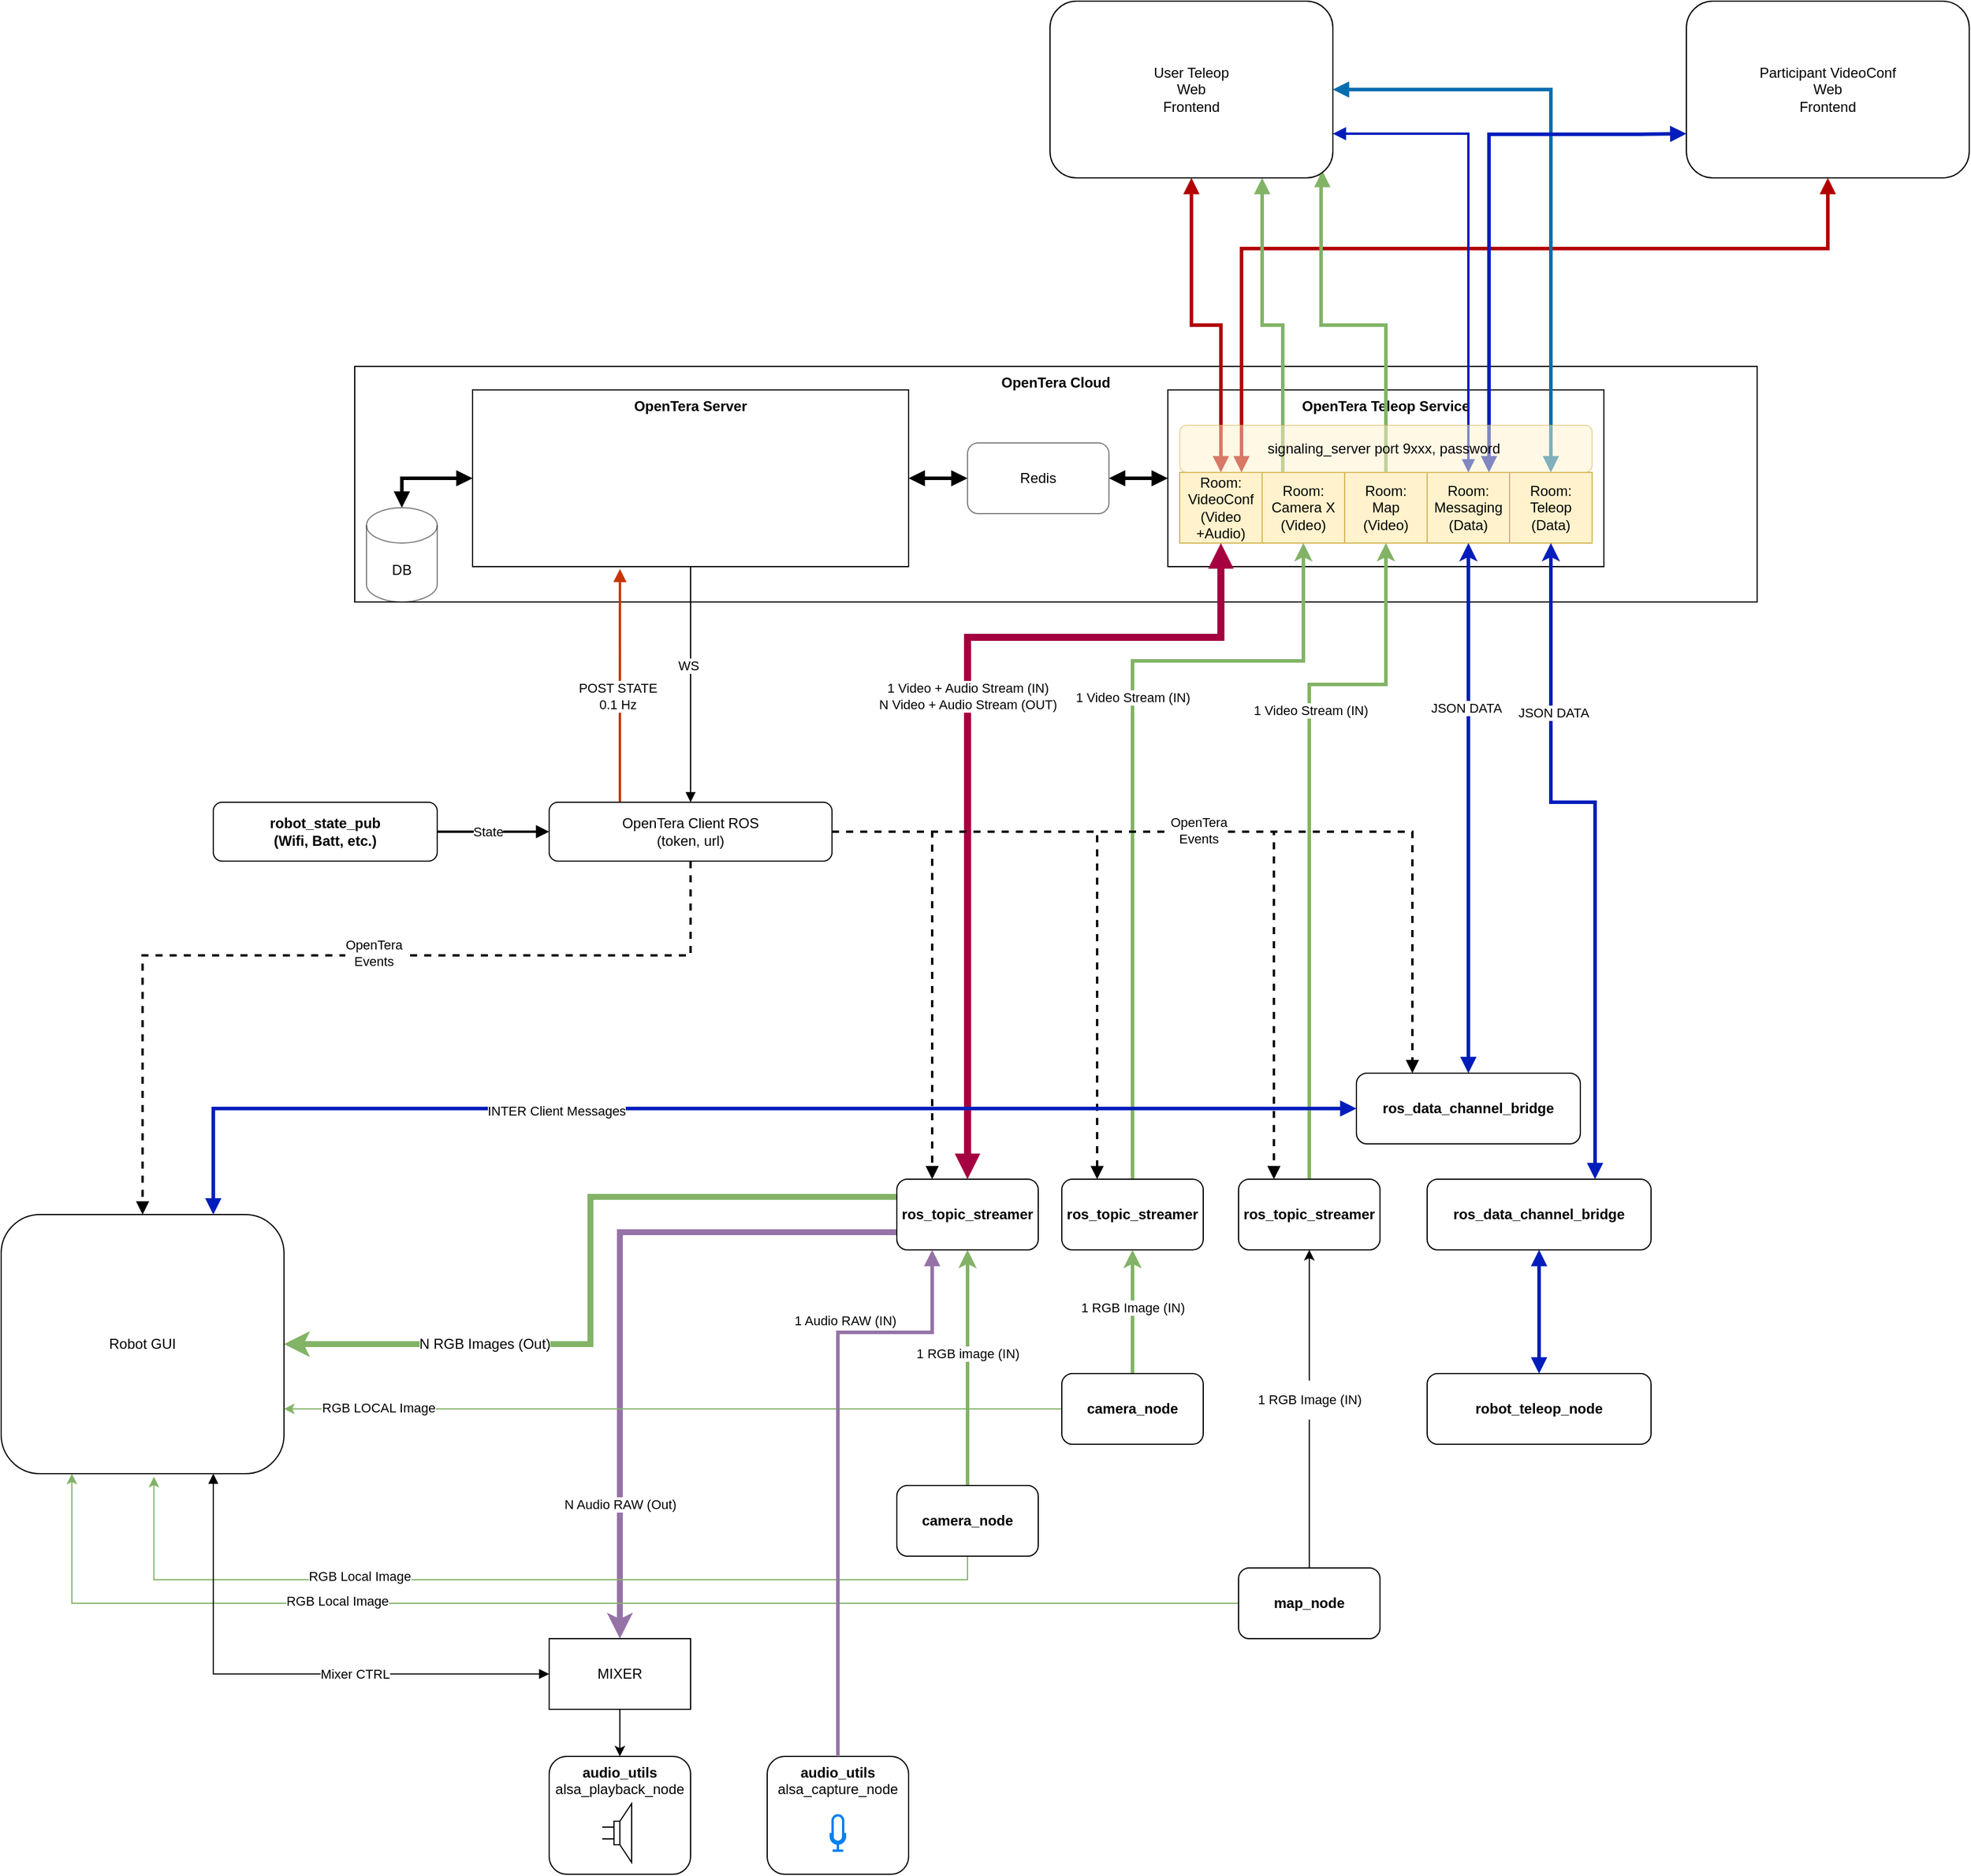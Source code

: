 <mxfile version="14.5.3" type="device"><diagram id="fH0gUpjxd6TEAPhTNsdL" name="Page-1"><mxGraphModel dx="3426" dy="834" grid="1" gridSize="10" guides="1" tooltips="1" connect="1" arrows="1" fold="1" page="1" pageScale="1" pageWidth="2000" pageHeight="2000" math="0" shadow="0"><root><mxCell id="0"/><mxCell id="1" parent="0"/><mxCell id="thm0w7086vGedg6nm-JV-34" value="&lt;b&gt;OpenTera Cloud&lt;/b&gt;" style="rounded=0;whiteSpace=wrap;html=1;labelPosition=center;verticalLabelPosition=middle;align=center;verticalAlign=top;" vertex="1" parent="1"><mxGeometry x="40" y="310" width="1190" height="200" as="geometry"/></mxCell><mxCell id="thm0w7086vGedg6nm-JV-12" value="&lt;b&gt;OpenTera Teleop Service&lt;/b&gt;" style="rounded=0;whiteSpace=wrap;html=1;labelPosition=center;verticalLabelPosition=middle;align=center;verticalAlign=top;" vertex="1" parent="1"><mxGeometry x="730" y="330" width="370" height="150" as="geometry"/></mxCell><mxCell id="thm0w7086vGedg6nm-JV-99" style="edgeStyle=orthogonalEdgeStyle;rounded=0;orthogonalLoop=1;jettySize=auto;html=1;exitX=0.75;exitY=0;exitDx=0;exitDy=0;startArrow=block;startFill=1;endArrow=block;endFill=1;strokeWidth=3;fillColor=#e51400;strokeColor=#B20000;" edge="1" parent="1" source="thm0w7086vGedg6nm-JV-7" target="thm0w7086vGedg6nm-JV-29"><mxGeometry relative="1" as="geometry"><Array as="points"><mxPoint x="793" y="210"/><mxPoint x="1290" y="210"/></Array></mxGeometry></mxCell><mxCell id="thm0w7086vGedg6nm-JV-7" value="Room: VideoConf&lt;br&gt;(Video +Audio)" style="rounded=0;whiteSpace=wrap;html=1;fillColor=#fff2cc;strokeColor=#d6b656;" vertex="1" parent="1"><mxGeometry x="740" y="400" width="70" height="60" as="geometry"/></mxCell><mxCell id="thm0w7086vGedg6nm-JV-93" style="edgeStyle=orthogonalEdgeStyle;rounded=0;orthogonalLoop=1;jettySize=auto;html=1;exitX=0.25;exitY=1;exitDx=0;exitDy=0;entryX=0.75;entryY=1;entryDx=0;entryDy=0;startArrow=none;startFill=0;endArrow=block;endFill=1;strokeWidth=3;fillColor=#d5e8d4;strokeColor=#82b366;" edge="1" parent="1" source="thm0w7086vGedg6nm-JV-4" target="thm0w7086vGedg6nm-JV-30"><mxGeometry relative="1" as="geometry"><Array as="points"><mxPoint x="828" y="275"/><mxPoint x="810" y="275"/></Array></mxGeometry></mxCell><mxCell id="thm0w7086vGedg6nm-JV-8" value="Room: Camera X&lt;br&gt;(Video)" style="rounded=0;whiteSpace=wrap;html=1;fillColor=#fff2cc;strokeColor=#d6b656;" vertex="1" parent="1"><mxGeometry x="810" y="400" width="70" height="60" as="geometry"/></mxCell><mxCell id="thm0w7086vGedg6nm-JV-95" style="edgeStyle=orthogonalEdgeStyle;rounded=0;orthogonalLoop=1;jettySize=auto;html=1;exitX=0.5;exitY=0;exitDx=0;exitDy=0;entryX=0.963;entryY=0.96;entryDx=0;entryDy=0;entryPerimeter=0;startArrow=none;startFill=0;endArrow=block;endFill=1;strokeWidth=3;fillColor=#d5e8d4;strokeColor=#82b366;" edge="1" parent="1" source="thm0w7086vGedg6nm-JV-9" target="thm0w7086vGedg6nm-JV-30"><mxGeometry relative="1" as="geometry"><Array as="points"><mxPoint x="915" y="275"/><mxPoint x="860" y="275"/><mxPoint x="860" y="149"/><mxPoint x="861" y="149"/></Array></mxGeometry></mxCell><mxCell id="thm0w7086vGedg6nm-JV-9" value="Room: &lt;br&gt;Map&lt;br&gt;(Video)" style="rounded=0;whiteSpace=wrap;html=1;fillColor=#fff2cc;strokeColor=#d6b656;" vertex="1" parent="1"><mxGeometry x="880" y="400" width="70" height="60" as="geometry"/></mxCell><mxCell id="thm0w7086vGedg6nm-JV-10" value="Room: &lt;br&gt;Messaging&lt;br&gt;(Data)" style="rounded=0;whiteSpace=wrap;html=1;fillColor=#fff2cc;strokeColor=#d6b656;" vertex="1" parent="1"><mxGeometry x="950" y="400" width="70" height="60" as="geometry"/></mxCell><mxCell id="thm0w7086vGedg6nm-JV-11" value="Room: &lt;br&gt;Teleop&lt;br&gt;(Data)" style="rounded=0;whiteSpace=wrap;html=1;fillColor=#fff2cc;strokeColor=#d6b656;" vertex="1" parent="1"><mxGeometry x="1020" y="400" width="70" height="60" as="geometry"/></mxCell><mxCell id="thm0w7086vGedg6nm-JV-22" style="edgeStyle=orthogonalEdgeStyle;rounded=0;orthogonalLoop=1;jettySize=auto;html=1;entryX=0.5;entryY=1;entryDx=0;entryDy=0;fillColor=#d80073;strokeColor=#A50040;strokeWidth=6;exitX=0.5;exitY=0;exitDx=0;exitDy=0;endArrow=block;endFill=1;startArrow=block;startFill=1;" edge="1" parent="1" source="thm0w7086vGedg6nm-JV-13" target="thm0w7086vGedg6nm-JV-7"><mxGeometry relative="1" as="geometry"><Array as="points"><mxPoint x="560" y="540"/><mxPoint x="775" y="540"/></Array></mxGeometry></mxCell><mxCell id="thm0w7086vGedg6nm-JV-64" value="1 Video + Audio Stream (IN)&lt;br&gt;N Video + Audio Stream (OUT)" style="edgeLabel;html=1;align=center;verticalAlign=middle;resizable=0;points=[];" vertex="1" connectable="0" parent="thm0w7086vGedg6nm-JV-22"><mxGeometry x="-0.481" y="1" relative="1" as="geometry"><mxPoint x="1" y="-214" as="offset"/></mxGeometry></mxCell><mxCell id="thm0w7086vGedg6nm-JV-46" style="edgeStyle=orthogonalEdgeStyle;rounded=0;orthogonalLoop=1;jettySize=auto;html=1;exitX=0;exitY=0.25;exitDx=0;exitDy=0;strokeWidth=5;fillColor=#d5e8d4;strokeColor=#82b366;" edge="1" parent="1" source="thm0w7086vGedg6nm-JV-13" target="thm0w7086vGedg6nm-JV-27"><mxGeometry relative="1" as="geometry"/></mxCell><mxCell id="thm0w7086vGedg6nm-JV-63" value="&lt;font style=&quot;font-size: 12px&quot;&gt;N RGB Images (Out)&lt;/font&gt;" style="edgeLabel;html=1;align=center;verticalAlign=middle;resizable=0;points=[];" vertex="1" connectable="0" parent="thm0w7086vGedg6nm-JV-46"><mxGeometry x="0.473" relative="1" as="geometry"><mxPoint as="offset"/></mxGeometry></mxCell><mxCell id="thm0w7086vGedg6nm-JV-61" style="edgeStyle=orthogonalEdgeStyle;rounded=0;orthogonalLoop=1;jettySize=auto;html=1;entryX=0.5;entryY=0;entryDx=0;entryDy=0;strokeWidth=5;exitX=0;exitY=0.75;exitDx=0;exitDy=0;fillColor=#e1d5e7;strokeColor=#9673a6;" edge="1" parent="1" source="thm0w7086vGedg6nm-JV-13" target="thm0w7086vGedg6nm-JV-55"><mxGeometry relative="1" as="geometry"/></mxCell><mxCell id="thm0w7086vGedg6nm-JV-62" value="N Audio RAW&amp;nbsp;(Out)" style="edgeLabel;html=1;align=center;verticalAlign=middle;resizable=0;points=[];" vertex="1" connectable="0" parent="thm0w7086vGedg6nm-JV-61"><mxGeometry x="0.607" relative="1" as="geometry"><mxPoint as="offset"/></mxGeometry></mxCell><mxCell id="thm0w7086vGedg6nm-JV-13" value="&lt;b&gt;ros_topic_streamer&lt;/b&gt;" style="rounded=1;whiteSpace=wrap;html=1;" vertex="1" parent="1"><mxGeometry x="500" y="1000" width="120" height="60" as="geometry"/></mxCell><mxCell id="thm0w7086vGedg6nm-JV-25" style="edgeStyle=orthogonalEdgeStyle;rounded=0;orthogonalLoop=1;jettySize=auto;html=1;entryX=0.5;entryY=1;entryDx=0;entryDy=0;fillColor=#d5e8d4;strokeColor=#82b366;strokeWidth=3;exitX=0.5;exitY=0;exitDx=0;exitDy=0;" edge="1" parent="1" source="thm0w7086vGedg6nm-JV-14" target="thm0w7086vGedg6nm-JV-8"><mxGeometry relative="1" as="geometry"><Array as="points"><mxPoint x="700" y="560"/><mxPoint x="845" y="560"/></Array></mxGeometry></mxCell><mxCell id="thm0w7086vGedg6nm-JV-67" value="1 Video Stream (IN)" style="edgeLabel;html=1;align=center;verticalAlign=middle;resizable=0;points=[];" vertex="1" connectable="0" parent="thm0w7086vGedg6nm-JV-25"><mxGeometry x="-0.309" y="-2" relative="1" as="geometry"><mxPoint x="-2" y="-173" as="offset"/></mxGeometry></mxCell><mxCell id="thm0w7086vGedg6nm-JV-14" value="&lt;b&gt;ros_topic_streamer&lt;/b&gt;" style="rounded=1;whiteSpace=wrap;html=1;" vertex="1" parent="1"><mxGeometry x="640" y="1000" width="120" height="60" as="geometry"/></mxCell><mxCell id="thm0w7086vGedg6nm-JV-26" style="edgeStyle=orthogonalEdgeStyle;rounded=0;orthogonalLoop=1;jettySize=auto;html=1;exitX=0.5;exitY=0;exitDx=0;exitDy=0;fillColor=#d5e8d4;strokeColor=#82b366;strokeWidth=3;" edge="1" parent="1" source="thm0w7086vGedg6nm-JV-15" target="thm0w7086vGedg6nm-JV-9"><mxGeometry relative="1" as="geometry"><Array as="points"><mxPoint x="850" y="580"/><mxPoint x="915" y="580"/></Array></mxGeometry></mxCell><mxCell id="thm0w7086vGedg6nm-JV-83" value="1 Video Stream (IN)" style="edgeLabel;html=1;align=center;verticalAlign=middle;resizable=0;points=[];" vertex="1" connectable="0" parent="thm0w7086vGedg6nm-JV-26"><mxGeometry x="0.316" y="-1" relative="1" as="geometry"><mxPoint as="offset"/></mxGeometry></mxCell><mxCell id="thm0w7086vGedg6nm-JV-15" value="&lt;b&gt;ros_topic_streamer&lt;/b&gt;" style="rounded=1;whiteSpace=wrap;html=1;" vertex="1" parent="1"><mxGeometry x="790" y="1000" width="120" height="60" as="geometry"/></mxCell><mxCell id="thm0w7086vGedg6nm-JV-17" style="edgeStyle=orthogonalEdgeStyle;rounded=0;orthogonalLoop=1;jettySize=auto;html=1;exitX=0.5;exitY=0;exitDx=0;exitDy=0;entryX=0.5;entryY=1;entryDx=0;entryDy=0;" edge="1" parent="1" source="thm0w7086vGedg6nm-JV-16" target="thm0w7086vGedg6nm-JV-15"><mxGeometry relative="1" as="geometry"/></mxCell><mxCell id="thm0w7086vGedg6nm-JV-39" value="&lt;p style=&quot;line-height: 100%&quot;&gt;1 RGB Image (IN)&lt;/p&gt;" style="edgeLabel;html=1;align=center;verticalAlign=middle;resizable=0;points=[];" vertex="1" connectable="0" parent="thm0w7086vGedg6nm-JV-17"><mxGeometry x="0.151" relative="1" as="geometry"><mxPoint y="12.67" as="offset"/></mxGeometry></mxCell><mxCell id="thm0w7086vGedg6nm-JV-44" style="edgeStyle=orthogonalEdgeStyle;rounded=0;orthogonalLoop=1;jettySize=auto;html=1;entryX=0.25;entryY=1;entryDx=0;entryDy=0;fillColor=#d5e8d4;strokeColor=#82b366;" edge="1" parent="1" source="thm0w7086vGedg6nm-JV-16" target="thm0w7086vGedg6nm-JV-27"><mxGeometry relative="1" as="geometry"/></mxCell><mxCell id="thm0w7086vGedg6nm-JV-109" value="RGB Local Image" style="edgeLabel;html=1;align=center;verticalAlign=middle;resizable=0;points=[];" vertex="1" connectable="0" parent="thm0w7086vGedg6nm-JV-44"><mxGeometry x="0.391" y="-2" relative="1" as="geometry"><mxPoint as="offset"/></mxGeometry></mxCell><mxCell id="thm0w7086vGedg6nm-JV-16" value="&lt;b&gt;map_node&lt;/b&gt;" style="rounded=1;whiteSpace=wrap;html=1;" vertex="1" parent="1"><mxGeometry x="790" y="1330" width="120" height="60" as="geometry"/></mxCell><mxCell id="thm0w7086vGedg6nm-JV-21" style="edgeStyle=orthogonalEdgeStyle;rounded=0;orthogonalLoop=1;jettySize=auto;html=1;entryX=0.5;entryY=1;entryDx=0;entryDy=0;fillColor=#d5e8d4;strokeColor=#82b366;strokeWidth=3;" edge="1" parent="1" source="thm0w7086vGedg6nm-JV-18" target="thm0w7086vGedg6nm-JV-14"><mxGeometry relative="1" as="geometry"/></mxCell><mxCell id="thm0w7086vGedg6nm-JV-38" value="1 RGB Image (IN)" style="edgeLabel;html=1;align=center;verticalAlign=middle;resizable=0;points=[];" vertex="1" connectable="0" parent="thm0w7086vGedg6nm-JV-21"><mxGeometry x="0.297" y="2" relative="1" as="geometry"><mxPoint x="2" y="12" as="offset"/></mxGeometry></mxCell><mxCell id="thm0w7086vGedg6nm-JV-43" style="edgeStyle=orthogonalEdgeStyle;rounded=0;orthogonalLoop=1;jettySize=auto;html=1;entryX=1;entryY=0.75;entryDx=0;entryDy=0;fillColor=#d5e8d4;strokeColor=#82b366;" edge="1" parent="1" source="thm0w7086vGedg6nm-JV-18" target="thm0w7086vGedg6nm-JV-27"><mxGeometry relative="1" as="geometry"/></mxCell><mxCell id="thm0w7086vGedg6nm-JV-107" value="RGB LOCAL Image" style="edgeLabel;html=1;align=center;verticalAlign=middle;resizable=0;points=[];" vertex="1" connectable="0" parent="thm0w7086vGedg6nm-JV-43"><mxGeometry x="0.758" y="-1" relative="1" as="geometry"><mxPoint as="offset"/></mxGeometry></mxCell><mxCell id="thm0w7086vGedg6nm-JV-18" value="&lt;b&gt;camera_node&lt;/b&gt;" style="rounded=1;whiteSpace=wrap;html=1;" vertex="1" parent="1"><mxGeometry x="640" y="1165" width="120" height="60" as="geometry"/></mxCell><mxCell id="thm0w7086vGedg6nm-JV-20" style="edgeStyle=orthogonalEdgeStyle;rounded=0;orthogonalLoop=1;jettySize=auto;html=1;entryX=0.5;entryY=1;entryDx=0;entryDy=0;verticalAlign=middle;fillColor=#d5e8d4;strokeColor=#82b366;strokeWidth=3;" edge="1" parent="1" source="thm0w7086vGedg6nm-JV-19" target="thm0w7086vGedg6nm-JV-13"><mxGeometry relative="1" as="geometry"/></mxCell><mxCell id="thm0w7086vGedg6nm-JV-37" value="1 RGB image (IN)" style="edgeLabel;html=1;align=center;verticalAlign=middle;resizable=0;points=[];" vertex="1" connectable="0" parent="thm0w7086vGedg6nm-JV-20"><mxGeometry x="0.151" y="1" relative="1" as="geometry"><mxPoint x="1" y="2.67" as="offset"/></mxGeometry></mxCell><mxCell id="thm0w7086vGedg6nm-JV-45" style="edgeStyle=orthogonalEdgeStyle;rounded=0;orthogonalLoop=1;jettySize=auto;html=1;exitX=0.5;exitY=1;exitDx=0;exitDy=0;entryX=0.54;entryY=1.012;entryDx=0;entryDy=0;entryPerimeter=0;fillColor=#d5e8d4;strokeColor=#82b366;" edge="1" parent="1" source="thm0w7086vGedg6nm-JV-19" target="thm0w7086vGedg6nm-JV-27"><mxGeometry relative="1" as="geometry"/></mxCell><mxCell id="thm0w7086vGedg6nm-JV-108" value="RGB Local Image" style="edgeLabel;html=1;align=center;verticalAlign=middle;resizable=0;points=[];" vertex="1" connectable="0" parent="thm0w7086vGedg6nm-JV-45"><mxGeometry x="0.344" y="-3" relative="1" as="geometry"><mxPoint as="offset"/></mxGeometry></mxCell><mxCell id="thm0w7086vGedg6nm-JV-19" value="&lt;b&gt;camera_node&lt;/b&gt;" style="rounded=1;whiteSpace=wrap;html=1;" vertex="1" parent="1"><mxGeometry x="500" y="1260" width="120" height="60" as="geometry"/></mxCell><mxCell id="thm0w7086vGedg6nm-JV-68" style="edgeStyle=orthogonalEdgeStyle;rounded=0;orthogonalLoop=1;jettySize=auto;html=1;entryX=0;entryY=0.5;entryDx=0;entryDy=0;startArrow=block;startFill=1;endArrow=block;endFill=1;strokeWidth=1;exitX=0.75;exitY=1;exitDx=0;exitDy=0;" edge="1" parent="1" source="thm0w7086vGedg6nm-JV-27" target="thm0w7086vGedg6nm-JV-55"><mxGeometry relative="1" as="geometry"><Array as="points"><mxPoint x="-80" y="1420"/></Array></mxGeometry></mxCell><mxCell id="thm0w7086vGedg6nm-JV-69" value="Mixer CTRL" style="edgeLabel;html=1;align=center;verticalAlign=middle;resizable=0;points=[];" vertex="1" connectable="0" parent="thm0w7086vGedg6nm-JV-68"><mxGeometry x="0.13" y="-1" relative="1" as="geometry"><mxPoint x="33" y="-1" as="offset"/></mxGeometry></mxCell><mxCell id="thm0w7086vGedg6nm-JV-27" value="Robot GUI" style="rounded=1;whiteSpace=wrap;html=1;" vertex="1" parent="1"><mxGeometry x="-260" y="1030" width="240" height="220" as="geometry"/></mxCell><mxCell id="thm0w7086vGedg6nm-JV-35" style="edgeStyle=orthogonalEdgeStyle;rounded=0;orthogonalLoop=1;jettySize=auto;html=1;entryX=0.5;entryY=1;entryDx=0;entryDy=0;startArrow=block;startFill=1;endArrow=none;endFill=0;" edge="1" parent="1" source="thm0w7086vGedg6nm-JV-28" target="thm0w7086vGedg6nm-JV-32"><mxGeometry relative="1" as="geometry"/></mxCell><mxCell id="thm0w7086vGedg6nm-JV-36" value="WS" style="edgeLabel;html=1;align=center;verticalAlign=middle;resizable=0;points=[];" vertex="1" connectable="0" parent="thm0w7086vGedg6nm-JV-35"><mxGeometry x="0.163" y="2" relative="1" as="geometry"><mxPoint as="offset"/></mxGeometry></mxCell><mxCell id="thm0w7086vGedg6nm-JV-77" style="edgeStyle=orthogonalEdgeStyle;rounded=0;orthogonalLoop=1;jettySize=auto;html=1;entryX=0.5;entryY=0;entryDx=0;entryDy=0;startArrow=none;startFill=0;endArrow=block;endFill=1;strokeWidth=2;dashed=1;" edge="1" parent="1" source="thm0w7086vGedg6nm-JV-28" target="thm0w7086vGedg6nm-JV-27"><mxGeometry relative="1" as="geometry"><Array as="points"><mxPoint x="325" y="810"/><mxPoint x="-140" y="810"/></Array></mxGeometry></mxCell><mxCell id="thm0w7086vGedg6nm-JV-78" value="OpenTera &lt;br&gt;Events" style="edgeLabel;html=1;align=center;verticalAlign=middle;resizable=0;points=[];" vertex="1" connectable="0" parent="thm0w7086vGedg6nm-JV-77"><mxGeometry x="-0.088" y="-2" relative="1" as="geometry"><mxPoint as="offset"/></mxGeometry></mxCell><mxCell id="thm0w7086vGedg6nm-JV-79" style="edgeStyle=orthogonalEdgeStyle;rounded=0;orthogonalLoop=1;jettySize=auto;html=1;entryX=0.25;entryY=0;entryDx=0;entryDy=0;dashed=1;startArrow=none;startFill=0;endArrow=block;endFill=1;strokeWidth=2;" edge="1" parent="1" source="thm0w7086vGedg6nm-JV-28" target="thm0w7086vGedg6nm-JV-13"><mxGeometry relative="1" as="geometry"/></mxCell><mxCell id="thm0w7086vGedg6nm-JV-80" style="edgeStyle=orthogonalEdgeStyle;rounded=0;orthogonalLoop=1;jettySize=auto;html=1;exitX=1;exitY=0.5;exitDx=0;exitDy=0;entryX=0.25;entryY=0;entryDx=0;entryDy=0;dashed=1;startArrow=none;startFill=0;endArrow=block;endFill=1;strokeWidth=2;" edge="1" parent="1" source="thm0w7086vGedg6nm-JV-28" target="thm0w7086vGedg6nm-JV-14"><mxGeometry relative="1" as="geometry"/></mxCell><mxCell id="thm0w7086vGedg6nm-JV-81" style="edgeStyle=orthogonalEdgeStyle;rounded=0;orthogonalLoop=1;jettySize=auto;html=1;entryX=0.25;entryY=0;entryDx=0;entryDy=0;dashed=1;startArrow=none;startFill=0;endArrow=block;endFill=1;strokeWidth=2;" edge="1" parent="1" source="thm0w7086vGedg6nm-JV-28" target="thm0w7086vGedg6nm-JV-15"><mxGeometry relative="1" as="geometry"/></mxCell><mxCell id="thm0w7086vGedg6nm-JV-82" style="edgeStyle=orthogonalEdgeStyle;rounded=0;orthogonalLoop=1;jettySize=auto;html=1;entryX=0.25;entryY=0;entryDx=0;entryDy=0;dashed=1;startArrow=none;startFill=0;endArrow=block;endFill=1;strokeWidth=2;" edge="1" parent="1" source="thm0w7086vGedg6nm-JV-28" target="thm0w7086vGedg6nm-JV-57"><mxGeometry relative="1" as="geometry"/></mxCell><mxCell id="thm0w7086vGedg6nm-JV-86" value="OpenTera&lt;br&gt;Events" style="edgeLabel;html=1;align=center;verticalAlign=middle;resizable=0;points=[];" vertex="1" connectable="0" parent="thm0w7086vGedg6nm-JV-82"><mxGeometry x="-0.108" y="1" relative="1" as="geometry"><mxPoint as="offset"/></mxGeometry></mxCell><mxCell id="thm0w7086vGedg6nm-JV-87" style="edgeStyle=orthogonalEdgeStyle;rounded=0;orthogonalLoop=1;jettySize=auto;html=1;entryX=0.338;entryY=1.013;entryDx=0;entryDy=0;startArrow=none;startFill=0;endArrow=block;endFill=1;strokeWidth=2;fillColor=#fa6800;strokeColor=#C73500;exitX=0.25;exitY=0;exitDx=0;exitDy=0;entryPerimeter=0;" edge="1" parent="1" source="thm0w7086vGedg6nm-JV-28" target="thm0w7086vGedg6nm-JV-32"><mxGeometry relative="1" as="geometry"/></mxCell><mxCell id="thm0w7086vGedg6nm-JV-88" value="POST STATE&lt;br&gt;0.1 Hz" style="edgeLabel;html=1;align=center;verticalAlign=middle;resizable=0;points=[];" vertex="1" connectable="0" parent="thm0w7086vGedg6nm-JV-87"><mxGeometry x="-0.374" relative="1" as="geometry"><mxPoint x="-2.5" y="-28.6" as="offset"/></mxGeometry></mxCell><mxCell id="thm0w7086vGedg6nm-JV-28" value="OpenTera Client ROS&lt;br&gt;(token, url)" style="rounded=1;whiteSpace=wrap;html=1;" vertex="1" parent="1"><mxGeometry x="205" y="680" width="240" height="50" as="geometry"/></mxCell><mxCell id="thm0w7086vGedg6nm-JV-29" value="Participant VideoConf &lt;br&gt;Web&lt;br&gt;Frontend" style="rounded=1;whiteSpace=wrap;html=1;" vertex="1" parent="1"><mxGeometry x="1170" width="240" height="150" as="geometry"/></mxCell><mxCell id="thm0w7086vGedg6nm-JV-89" style="edgeStyle=orthogonalEdgeStyle;rounded=0;orthogonalLoop=1;jettySize=auto;html=1;entryX=0.5;entryY=0;entryDx=0;entryDy=0;startArrow=block;startFill=1;endArrow=block;endFill=1;strokeWidth=3;fillColor=#e51400;strokeColor=#B20000;" edge="1" parent="1" source="thm0w7086vGedg6nm-JV-30" target="thm0w7086vGedg6nm-JV-7"><mxGeometry relative="1" as="geometry"/></mxCell><mxCell id="thm0w7086vGedg6nm-JV-90" style="edgeStyle=orthogonalEdgeStyle;rounded=0;orthogonalLoop=1;jettySize=auto;html=1;startArrow=block;startFill=1;endArrow=block;endFill=1;strokeWidth=2;exitX=1;exitY=0.75;exitDx=0;exitDy=0;fillColor=#0050ef;strokeColor=#001DBC;" edge="1" parent="1" source="thm0w7086vGedg6nm-JV-30" target="thm0w7086vGedg6nm-JV-10"><mxGeometry relative="1" as="geometry"><Array as="points"><mxPoint x="985" y="113"/></Array></mxGeometry></mxCell><mxCell id="thm0w7086vGedg6nm-JV-92" style="edgeStyle=orthogonalEdgeStyle;rounded=0;orthogonalLoop=1;jettySize=auto;html=1;startArrow=block;startFill=1;endArrow=block;endFill=1;strokeWidth=3;fillColor=#1ba1e2;strokeColor=#006EAF;" edge="1" parent="1" source="thm0w7086vGedg6nm-JV-30" target="thm0w7086vGedg6nm-JV-11"><mxGeometry relative="1" as="geometry"/></mxCell><mxCell id="thm0w7086vGedg6nm-JV-30" value="User Teleop &lt;br&gt;Web&lt;br&gt;Frontend" style="rounded=1;whiteSpace=wrap;html=1;" vertex="1" parent="1"><mxGeometry x="630" width="240" height="150" as="geometry"/></mxCell><mxCell id="thm0w7086vGedg6nm-JV-101" style="edgeStyle=orthogonalEdgeStyle;rounded=0;orthogonalLoop=1;jettySize=auto;html=1;entryX=0;entryY=0.5;entryDx=0;entryDy=0;startArrow=block;startFill=1;endArrow=block;endFill=1;strokeWidth=3;" edge="1" parent="1" source="thm0w7086vGedg6nm-JV-32" target="thm0w7086vGedg6nm-JV-100"><mxGeometry relative="1" as="geometry"/></mxCell><mxCell id="thm0w7086vGedg6nm-JV-106" style="edgeStyle=orthogonalEdgeStyle;rounded=0;orthogonalLoop=1;jettySize=auto;html=1;entryX=0.5;entryY=0;entryDx=0;entryDy=0;entryPerimeter=0;startArrow=block;startFill=1;endArrow=block;endFill=1;strokeWidth=3;" edge="1" parent="1" source="thm0w7086vGedg6nm-JV-32" target="thm0w7086vGedg6nm-JV-103"><mxGeometry relative="1" as="geometry"/></mxCell><mxCell id="thm0w7086vGedg6nm-JV-32" value="&lt;b&gt;OpenTera Server&lt;/b&gt;" style="rounded=0;whiteSpace=wrap;html=1;labelPosition=center;verticalLabelPosition=middle;align=center;verticalAlign=top;" vertex="1" parent="1"><mxGeometry x="140" y="330" width="370" height="150" as="geometry"/></mxCell><mxCell id="thm0w7086vGedg6nm-JV-53" value="" style="group" vertex="1" connectable="0" parent="1"><mxGeometry x="205" y="1490" width="120" height="100" as="geometry"/></mxCell><mxCell id="thm0w7086vGedg6nm-JV-48" value="&lt;b&gt;audio_utils&lt;/b&gt;&lt;br&gt;alsa_playback_node" style="rounded=1;whiteSpace=wrap;html=1;verticalAlign=top;" vertex="1" parent="thm0w7086vGedg6nm-JV-53"><mxGeometry width="120" height="100" as="geometry"/></mxCell><mxCell id="thm0w7086vGedg6nm-JV-49" value="" style="pointerEvents=1;verticalLabelPosition=bottom;shadow=0;dashed=0;align=center;html=1;verticalAlign=top;shape=mxgraph.electrical.electro-mechanical.loudspeaker;rotation=0;" vertex="1" parent="thm0w7086vGedg6nm-JV-53"><mxGeometry x="45" y="40" width="25" height="50" as="geometry"/></mxCell><mxCell id="thm0w7086vGedg6nm-JV-54" value="" style="group" vertex="1" connectable="0" parent="1"><mxGeometry x="390" y="1490" width="120" height="100" as="geometry"/></mxCell><mxCell id="thm0w7086vGedg6nm-JV-47" value="&lt;b&gt;audio_utils&lt;/b&gt;&lt;br&gt;alsa_capture_node" style="rounded=1;whiteSpace=wrap;html=1;verticalAlign=top;" vertex="1" parent="thm0w7086vGedg6nm-JV-54"><mxGeometry width="120" height="100" as="geometry"/></mxCell><mxCell id="thm0w7086vGedg6nm-JV-50" value="" style="html=1;verticalLabelPosition=bottom;align=center;labelBackgroundColor=#ffffff;verticalAlign=top;strokeWidth=2;strokeColor=#0080F0;shadow=0;dashed=0;shape=mxgraph.ios7.icons.microphone;" vertex="1" parent="thm0w7086vGedg6nm-JV-54"><mxGeometry x="54" y="50" width="12" height="30" as="geometry"/></mxCell><mxCell id="thm0w7086vGedg6nm-JV-56" style="edgeStyle=orthogonalEdgeStyle;rounded=0;orthogonalLoop=1;jettySize=auto;html=1;entryX=0.5;entryY=0;entryDx=0;entryDy=0;" edge="1" parent="1" source="thm0w7086vGedg6nm-JV-55" target="thm0w7086vGedg6nm-JV-48"><mxGeometry relative="1" as="geometry"/></mxCell><mxCell id="thm0w7086vGedg6nm-JV-55" value="MIXER" style="rounded=0;whiteSpace=wrap;html=1;" vertex="1" parent="1"><mxGeometry x="205" y="1390" width="120" height="60" as="geometry"/></mxCell><mxCell id="thm0w7086vGedg6nm-JV-59" style="edgeStyle=orthogonalEdgeStyle;rounded=0;orthogonalLoop=1;jettySize=auto;html=1;strokeWidth=3;fillColor=#0050ef;strokeColor=#001DBC;startArrow=block;startFill=1;" edge="1" parent="1" source="thm0w7086vGedg6nm-JV-57" target="thm0w7086vGedg6nm-JV-10"><mxGeometry relative="1" as="geometry"/></mxCell><mxCell id="thm0w7086vGedg6nm-JV-84" value="JSON DATA" style="edgeLabel;html=1;align=center;verticalAlign=middle;resizable=0;points=[];" vertex="1" connectable="0" parent="thm0w7086vGedg6nm-JV-59"><mxGeometry x="0.378" y="2" relative="1" as="geometry"><mxPoint as="offset"/></mxGeometry></mxCell><mxCell id="thm0w7086vGedg6nm-JV-70" style="edgeStyle=orthogonalEdgeStyle;rounded=0;orthogonalLoop=1;jettySize=auto;html=1;entryX=0.75;entryY=0;entryDx=0;entryDy=0;startArrow=block;startFill=1;endArrow=block;endFill=1;strokeWidth=3;fillColor=#0050ef;strokeColor=#001DBC;" edge="1" parent="1" source="thm0w7086vGedg6nm-JV-57" target="thm0w7086vGedg6nm-JV-27"><mxGeometry relative="1" as="geometry"/></mxCell><mxCell id="thm0w7086vGedg6nm-JV-71" value="INTER Client Messages" style="edgeLabel;html=1;align=center;verticalAlign=middle;resizable=0;points=[];" vertex="1" connectable="0" parent="thm0w7086vGedg6nm-JV-70"><mxGeometry x="0.281" y="2" relative="1" as="geometry"><mxPoint as="offset"/></mxGeometry></mxCell><mxCell id="thm0w7086vGedg6nm-JV-57" value="&lt;b&gt;ros_data_channel_bridge&lt;/b&gt;" style="rounded=1;whiteSpace=wrap;html=1;" vertex="1" parent="1"><mxGeometry x="890" y="910" width="190" height="60" as="geometry"/></mxCell><mxCell id="thm0w7086vGedg6nm-JV-60" style="edgeStyle=orthogonalEdgeStyle;rounded=0;orthogonalLoop=1;jettySize=auto;html=1;entryX=0.5;entryY=1;entryDx=0;entryDy=0;exitX=0.75;exitY=0;exitDx=0;exitDy=0;startArrow=block;startFill=1;fillColor=#0050ef;strokeColor=#001DBC;strokeWidth=3;" edge="1" parent="1" source="thm0w7086vGedg6nm-JV-58" target="thm0w7086vGedg6nm-JV-11"><mxGeometry relative="1" as="geometry"><Array as="points"><mxPoint x="1093" y="680"/><mxPoint x="1055" y="680"/></Array></mxGeometry></mxCell><mxCell id="thm0w7086vGedg6nm-JV-85" value="JSON DATA" style="edgeLabel;html=1;align=center;verticalAlign=middle;resizable=0;points=[];" vertex="1" connectable="0" parent="thm0w7086vGedg6nm-JV-60"><mxGeometry x="0.505" y="-2" relative="1" as="geometry"><mxPoint y="1" as="offset"/></mxGeometry></mxCell><mxCell id="thm0w7086vGedg6nm-JV-73" style="edgeStyle=orthogonalEdgeStyle;rounded=0;orthogonalLoop=1;jettySize=auto;html=1;entryX=0.5;entryY=0;entryDx=0;entryDy=0;startArrow=block;startFill=1;endArrow=block;endFill=1;strokeWidth=3;fillColor=#0050ef;strokeColor=#001DBC;" edge="1" parent="1" source="thm0w7086vGedg6nm-JV-58" target="thm0w7086vGedg6nm-JV-72"><mxGeometry relative="1" as="geometry"/></mxCell><mxCell id="thm0w7086vGedg6nm-JV-58" value="&lt;b&gt;ros_data_channel_bridge&lt;/b&gt;" style="rounded=1;whiteSpace=wrap;html=1;" vertex="1" parent="1"><mxGeometry x="950" y="1000" width="190" height="60" as="geometry"/></mxCell><mxCell id="thm0w7086vGedg6nm-JV-65" style="edgeStyle=orthogonalEdgeStyle;rounded=0;orthogonalLoop=1;jettySize=auto;html=1;entryX=0.25;entryY=1;entryDx=0;entryDy=0;startArrow=none;startFill=0;endArrow=block;endFill=1;strokeWidth=3;fillColor=#e1d5e7;strokeColor=#9673a6;" edge="1" parent="1" source="thm0w7086vGedg6nm-JV-47" target="thm0w7086vGedg6nm-JV-13"><mxGeometry relative="1" as="geometry"><Array as="points"><mxPoint x="450" y="1130"/><mxPoint x="530" y="1130"/></Array></mxGeometry></mxCell><mxCell id="thm0w7086vGedg6nm-JV-66" value="1 Audio RAW (IN)" style="edgeLabel;html=1;align=center;verticalAlign=middle;resizable=0;points=[];" vertex="1" connectable="0" parent="thm0w7086vGedg6nm-JV-65"><mxGeometry x="-0.18" relative="1" as="geometry"><mxPoint x="6" y="-161" as="offset"/></mxGeometry></mxCell><mxCell id="thm0w7086vGedg6nm-JV-72" value="&lt;b&gt;robot_teleop_node&lt;/b&gt;" style="rounded=1;whiteSpace=wrap;html=1;" vertex="1" parent="1"><mxGeometry x="950" y="1165" width="190" height="60" as="geometry"/></mxCell><mxCell id="thm0w7086vGedg6nm-JV-75" style="edgeStyle=orthogonalEdgeStyle;rounded=0;orthogonalLoop=1;jettySize=auto;html=1;entryX=0;entryY=0.5;entryDx=0;entryDy=0;startArrow=none;startFill=0;endArrow=block;endFill=1;strokeWidth=2;" edge="1" parent="1" source="thm0w7086vGedg6nm-JV-74" target="thm0w7086vGedg6nm-JV-28"><mxGeometry relative="1" as="geometry"/></mxCell><mxCell id="thm0w7086vGedg6nm-JV-76" value="State" style="edgeLabel;html=1;align=center;verticalAlign=middle;resizable=0;points=[];" vertex="1" connectable="0" parent="thm0w7086vGedg6nm-JV-75"><mxGeometry x="-0.095" relative="1" as="geometry"><mxPoint as="offset"/></mxGeometry></mxCell><mxCell id="thm0w7086vGedg6nm-JV-74" value="&lt;b&gt;robot_state_pub&lt;br&gt;(Wifi, Batt, etc.)&lt;br&gt;&lt;/b&gt;" style="rounded=1;whiteSpace=wrap;html=1;" vertex="1" parent="1"><mxGeometry x="-80" y="680" width="190" height="50" as="geometry"/></mxCell><mxCell id="thm0w7086vGedg6nm-JV-98" style="edgeStyle=orthogonalEdgeStyle;rounded=0;orthogonalLoop=1;jettySize=auto;html=1;exitX=0.75;exitY=1;exitDx=0;exitDy=0;entryX=0;entryY=0.75;entryDx=0;entryDy=0;startArrow=block;startFill=1;endArrow=block;endFill=1;strokeWidth=3;fillColor=#0050ef;strokeColor=#001DBC;" edge="1" parent="1" source="thm0w7086vGedg6nm-JV-4" target="thm0w7086vGedg6nm-JV-29"><mxGeometry relative="1" as="geometry"><Array as="points"><mxPoint x="1003" y="113"/><mxPoint x="1130" y="113"/></Array></mxGeometry></mxCell><mxCell id="thm0w7086vGedg6nm-JV-4" value="signaling_server port 9xxx, password&amp;nbsp;" style="rounded=1;whiteSpace=wrap;html=1;fillColor=#fff2cc;strokeColor=#d6b656;opacity=50;" vertex="1" parent="1"><mxGeometry x="740" y="360" width="350" height="40" as="geometry"/></mxCell><mxCell id="thm0w7086vGedg6nm-JV-102" style="edgeStyle=orthogonalEdgeStyle;rounded=0;orthogonalLoop=1;jettySize=auto;html=1;entryX=0;entryY=0.5;entryDx=0;entryDy=0;startArrow=block;startFill=1;endArrow=block;endFill=1;strokeWidth=3;" edge="1" parent="1" source="thm0w7086vGedg6nm-JV-100" target="thm0w7086vGedg6nm-JV-12"><mxGeometry relative="1" as="geometry"/></mxCell><mxCell id="thm0w7086vGedg6nm-JV-100" value="Redis" style="rounded=1;whiteSpace=wrap;html=1;opacity=50;" vertex="1" parent="1"><mxGeometry x="560" y="375" width="120" height="60" as="geometry"/></mxCell><mxCell id="thm0w7086vGedg6nm-JV-103" value="DB" style="shape=cylinder3;whiteSpace=wrap;html=1;boundedLbl=1;backgroundOutline=1;size=15;opacity=50;" vertex="1" parent="1"><mxGeometry x="50" y="430" width="60" height="80" as="geometry"/></mxCell></root></mxGraphModel></diagram></mxfile>

